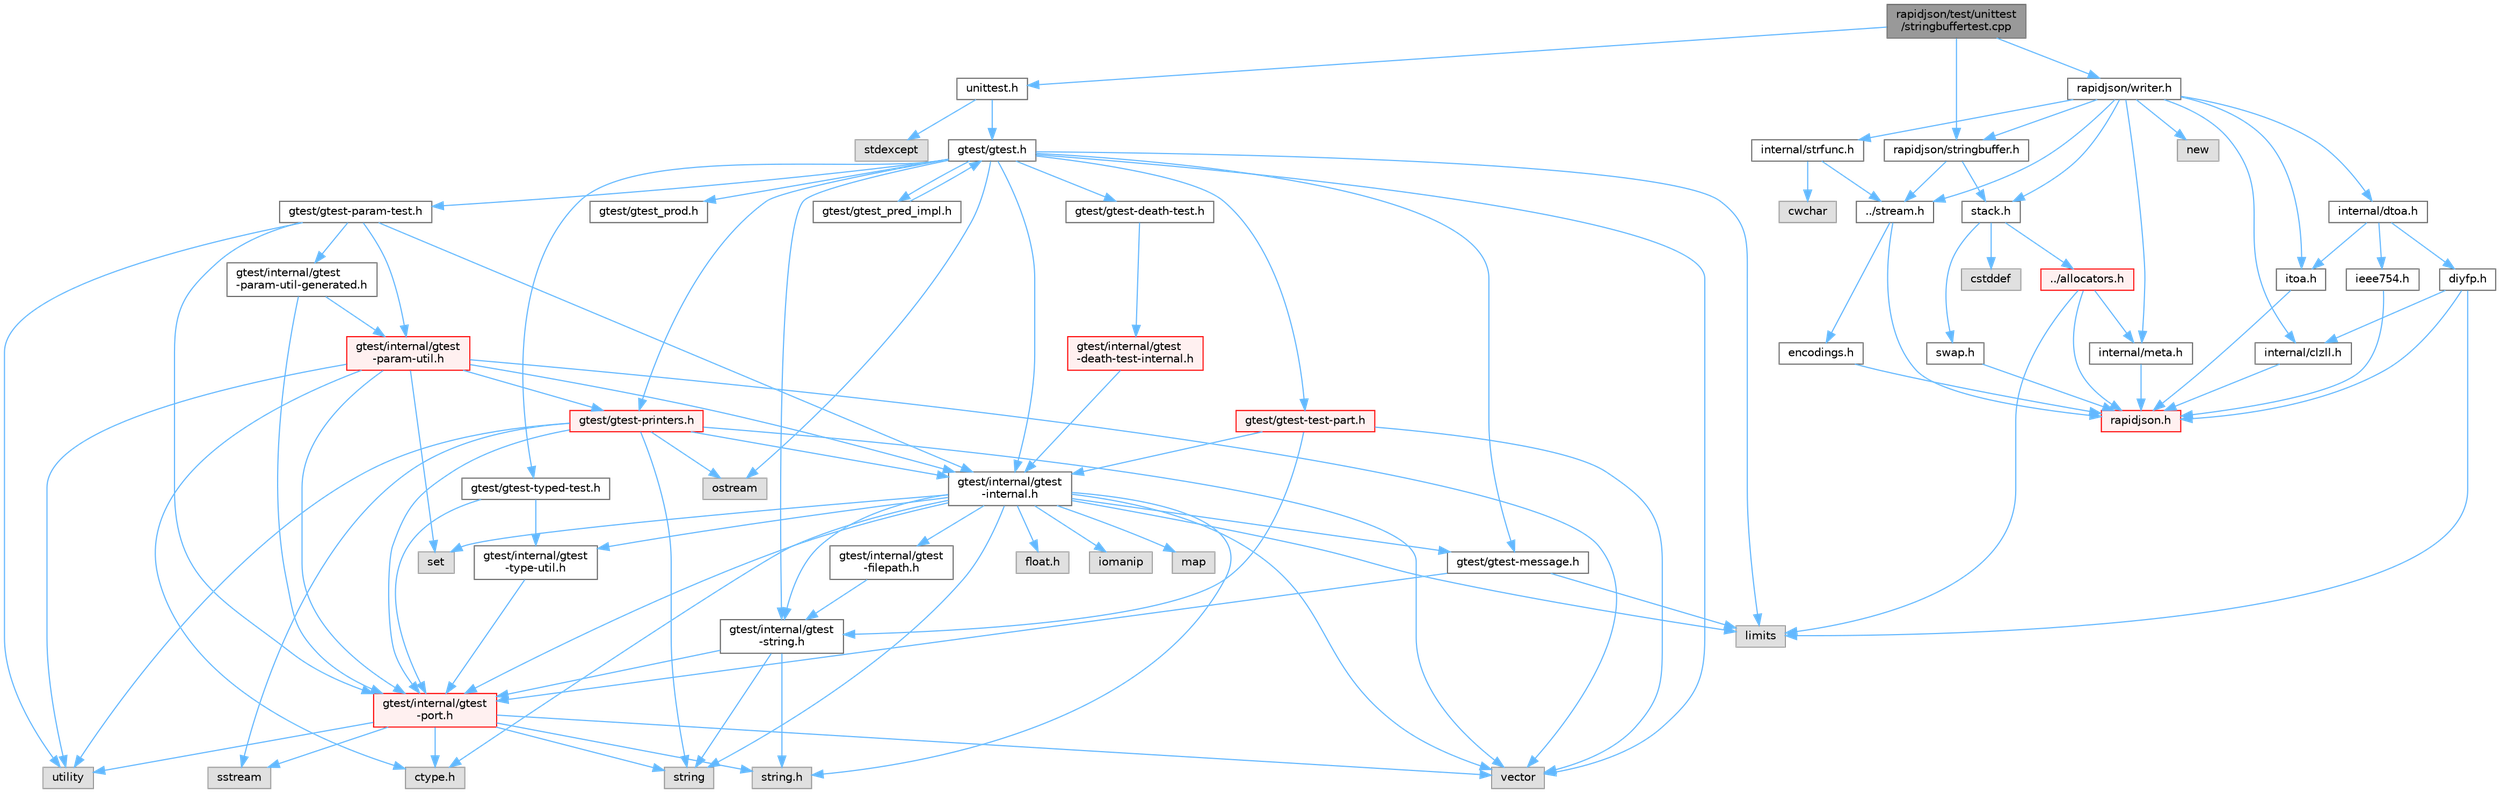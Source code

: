digraph "rapidjson/test/unittest/stringbuffertest.cpp"
{
 // LATEX_PDF_SIZE
  bgcolor="transparent";
  edge [fontname=Helvetica,fontsize=10,labelfontname=Helvetica,labelfontsize=10];
  node [fontname=Helvetica,fontsize=10,shape=box,height=0.2,width=0.4];
  Node1 [id="Node000001",label="rapidjson/test/unittest\l/stringbuffertest.cpp",height=0.2,width=0.4,color="gray40", fillcolor="grey60", style="filled", fontcolor="black",tooltip=" "];
  Node1 -> Node2 [id="edge1_Node000001_Node000002",color="steelblue1",style="solid",tooltip=" "];
  Node2 [id="Node000002",label="unittest.h",height=0.2,width=0.4,color="grey40", fillcolor="white", style="filled",URL="$unittest_8h.html",tooltip=" "];
  Node2 -> Node3 [id="edge2_Node000002_Node000003",color="steelblue1",style="solid",tooltip=" "];
  Node3 [id="Node000003",label="gtest/gtest.h",height=0.2,width=0.4,color="grey40", fillcolor="white", style="filled",URL="$gtest_8h.html",tooltip=" "];
  Node3 -> Node4 [id="edge3_Node000003_Node000004",color="steelblue1",style="solid",tooltip=" "];
  Node4 [id="Node000004",label="limits",height=0.2,width=0.4,color="grey60", fillcolor="#E0E0E0", style="filled",tooltip=" "];
  Node3 -> Node5 [id="edge4_Node000003_Node000005",color="steelblue1",style="solid",tooltip=" "];
  Node5 [id="Node000005",label="ostream",height=0.2,width=0.4,color="grey60", fillcolor="#E0E0E0", style="filled",tooltip=" "];
  Node3 -> Node6 [id="edge5_Node000003_Node000006",color="steelblue1",style="solid",tooltip=" "];
  Node6 [id="Node000006",label="vector",height=0.2,width=0.4,color="grey60", fillcolor="#E0E0E0", style="filled",tooltip=" "];
  Node3 -> Node7 [id="edge6_Node000003_Node000007",color="steelblue1",style="solid",tooltip=" "];
  Node7 [id="Node000007",label="gtest/internal/gtest\l-internal.h",height=0.2,width=0.4,color="grey40", fillcolor="white", style="filled",URL="$gtest-internal_8h.html",tooltip=" "];
  Node7 -> Node8 [id="edge7_Node000007_Node000008",color="steelblue1",style="solid",tooltip=" "];
  Node8 [id="Node000008",label="gtest/internal/gtest\l-port.h",height=0.2,width=0.4,color="red", fillcolor="#FFF0F0", style="filled",URL="$gtest-port_8h.html",tooltip=" "];
  Node8 -> Node9 [id="edge8_Node000008_Node000009",color="steelblue1",style="solid",tooltip=" "];
  Node9 [id="Node000009",label="ctype.h",height=0.2,width=0.4,color="grey60", fillcolor="#E0E0E0", style="filled",tooltip=" "];
  Node8 -> Node13 [id="edge9_Node000008_Node000013",color="steelblue1",style="solid",tooltip=" "];
  Node13 [id="Node000013",label="string.h",height=0.2,width=0.4,color="grey60", fillcolor="#E0E0E0", style="filled",tooltip=" "];
  Node8 -> Node16 [id="edge10_Node000008_Node000016",color="steelblue1",style="solid",tooltip=" "];
  Node16 [id="Node000016",label="string",height=0.2,width=0.4,color="grey60", fillcolor="#E0E0E0", style="filled",tooltip=" "];
  Node8 -> Node19 [id="edge11_Node000008_Node000019",color="steelblue1",style="solid",tooltip=" "];
  Node19 [id="Node000019",label="sstream",height=0.2,width=0.4,color="grey60", fillcolor="#E0E0E0", style="filled",tooltip=" "];
  Node8 -> Node20 [id="edge12_Node000008_Node000020",color="steelblue1",style="solid",tooltip=" "];
  Node20 [id="Node000020",label="utility",height=0.2,width=0.4,color="grey60", fillcolor="#E0E0E0", style="filled",tooltip=" "];
  Node8 -> Node6 [id="edge13_Node000008_Node000006",color="steelblue1",style="solid",tooltip=" "];
  Node7 -> Node9 [id="edge14_Node000007_Node000009",color="steelblue1",style="solid",tooltip=" "];
  Node7 -> Node40 [id="edge15_Node000007_Node000040",color="steelblue1",style="solid",tooltip=" "];
  Node40 [id="Node000040",label="float.h",height=0.2,width=0.4,color="grey60", fillcolor="#E0E0E0", style="filled",tooltip=" "];
  Node7 -> Node13 [id="edge16_Node000007_Node000013",color="steelblue1",style="solid",tooltip=" "];
  Node7 -> Node41 [id="edge17_Node000007_Node000041",color="steelblue1",style="solid",tooltip=" "];
  Node41 [id="Node000041",label="iomanip",height=0.2,width=0.4,color="grey60", fillcolor="#E0E0E0", style="filled",tooltip=" "];
  Node7 -> Node4 [id="edge18_Node000007_Node000004",color="steelblue1",style="solid",tooltip=" "];
  Node7 -> Node42 [id="edge19_Node000007_Node000042",color="steelblue1",style="solid",tooltip=" "];
  Node42 [id="Node000042",label="map",height=0.2,width=0.4,color="grey60", fillcolor="#E0E0E0", style="filled",tooltip=" "];
  Node7 -> Node43 [id="edge20_Node000007_Node000043",color="steelblue1",style="solid",tooltip=" "];
  Node43 [id="Node000043",label="set",height=0.2,width=0.4,color="grey60", fillcolor="#E0E0E0", style="filled",tooltip=" "];
  Node7 -> Node16 [id="edge21_Node000007_Node000016",color="steelblue1",style="solid",tooltip=" "];
  Node7 -> Node6 [id="edge22_Node000007_Node000006",color="steelblue1",style="solid",tooltip=" "];
  Node7 -> Node44 [id="edge23_Node000007_Node000044",color="steelblue1",style="solid",tooltip=" "];
  Node44 [id="Node000044",label="gtest/gtest-message.h",height=0.2,width=0.4,color="grey40", fillcolor="white", style="filled",URL="$gtest-message_8h.html",tooltip=" "];
  Node44 -> Node4 [id="edge24_Node000044_Node000004",color="steelblue1",style="solid",tooltip=" "];
  Node44 -> Node8 [id="edge25_Node000044_Node000008",color="steelblue1",style="solid",tooltip=" "];
  Node7 -> Node45 [id="edge26_Node000007_Node000045",color="steelblue1",style="solid",tooltip=" "];
  Node45 [id="Node000045",label="gtest/internal/gtest\l-filepath.h",height=0.2,width=0.4,color="grey40", fillcolor="white", style="filled",URL="$gtest-filepath_8h.html",tooltip=" "];
  Node45 -> Node46 [id="edge27_Node000045_Node000046",color="steelblue1",style="solid",tooltip=" "];
  Node46 [id="Node000046",label="gtest/internal/gtest\l-string.h",height=0.2,width=0.4,color="grey40", fillcolor="white", style="filled",URL="$gtest-string_8h.html",tooltip=" "];
  Node46 -> Node13 [id="edge28_Node000046_Node000013",color="steelblue1",style="solid",tooltip=" "];
  Node46 -> Node16 [id="edge29_Node000046_Node000016",color="steelblue1",style="solid",tooltip=" "];
  Node46 -> Node8 [id="edge30_Node000046_Node000008",color="steelblue1",style="solid",tooltip=" "];
  Node7 -> Node46 [id="edge31_Node000007_Node000046",color="steelblue1",style="solid",tooltip=" "];
  Node7 -> Node47 [id="edge32_Node000007_Node000047",color="steelblue1",style="solid",tooltip=" "];
  Node47 [id="Node000047",label="gtest/internal/gtest\l-type-util.h",height=0.2,width=0.4,color="grey40", fillcolor="white", style="filled",URL="$gtest-type-util_8h.html",tooltip=" "];
  Node47 -> Node8 [id="edge33_Node000047_Node000008",color="steelblue1",style="solid",tooltip=" "];
  Node3 -> Node46 [id="edge34_Node000003_Node000046",color="steelblue1",style="solid",tooltip=" "];
  Node3 -> Node48 [id="edge35_Node000003_Node000048",color="steelblue1",style="solid",tooltip=" "];
  Node48 [id="Node000048",label="gtest/gtest-death-test.h",height=0.2,width=0.4,color="grey40", fillcolor="white", style="filled",URL="$gtest-death-test_8h.html",tooltip=" "];
  Node48 -> Node49 [id="edge36_Node000048_Node000049",color="steelblue1",style="solid",tooltip=" "];
  Node49 [id="Node000049",label="gtest/internal/gtest\l-death-test-internal.h",height=0.2,width=0.4,color="red", fillcolor="#FFF0F0", style="filled",URL="$gtest-death-test-internal_8h.html",tooltip=" "];
  Node49 -> Node7 [id="edge37_Node000049_Node000007",color="steelblue1",style="solid",tooltip=" "];
  Node3 -> Node44 [id="edge38_Node000003_Node000044",color="steelblue1",style="solid",tooltip=" "];
  Node3 -> Node50 [id="edge39_Node000003_Node000050",color="steelblue1",style="solid",tooltip=" "];
  Node50 [id="Node000050",label="gtest/gtest-param-test.h",height=0.2,width=0.4,color="grey40", fillcolor="white", style="filled",URL="$gtest-param-test_8h.html",tooltip=" "];
  Node50 -> Node8 [id="edge40_Node000050_Node000008",color="steelblue1",style="solid",tooltip=" "];
  Node50 -> Node20 [id="edge41_Node000050_Node000020",color="steelblue1",style="solid",tooltip=" "];
  Node50 -> Node7 [id="edge42_Node000050_Node000007",color="steelblue1",style="solid",tooltip=" "];
  Node50 -> Node51 [id="edge43_Node000050_Node000051",color="steelblue1",style="solid",tooltip=" "];
  Node51 [id="Node000051",label="gtest/internal/gtest\l-param-util.h",height=0.2,width=0.4,color="red", fillcolor="#FFF0F0", style="filled",URL="$gtest-param-util_8h.html",tooltip=" "];
  Node51 -> Node9 [id="edge44_Node000051_Node000009",color="steelblue1",style="solid",tooltip=" "];
  Node51 -> Node43 [id="edge45_Node000051_Node000043",color="steelblue1",style="solid",tooltip=" "];
  Node51 -> Node20 [id="edge46_Node000051_Node000020",color="steelblue1",style="solid",tooltip=" "];
  Node51 -> Node6 [id="edge47_Node000051_Node000006",color="steelblue1",style="solid",tooltip=" "];
  Node51 -> Node7 [id="edge48_Node000051_Node000007",color="steelblue1",style="solid",tooltip=" "];
  Node51 -> Node8 [id="edge49_Node000051_Node000008",color="steelblue1",style="solid",tooltip=" "];
  Node51 -> Node55 [id="edge50_Node000051_Node000055",color="steelblue1",style="solid",tooltip=" "];
  Node55 [id="Node000055",label="gtest/gtest-printers.h",height=0.2,width=0.4,color="red", fillcolor="#FFF0F0", style="filled",URL="$gtest-printers_8h.html",tooltip=" "];
  Node55 -> Node5 [id="edge51_Node000055_Node000005",color="steelblue1",style="solid",tooltip=" "];
  Node55 -> Node19 [id="edge52_Node000055_Node000019",color="steelblue1",style="solid",tooltip=" "];
  Node55 -> Node16 [id="edge53_Node000055_Node000016",color="steelblue1",style="solid",tooltip=" "];
  Node55 -> Node20 [id="edge54_Node000055_Node000020",color="steelblue1",style="solid",tooltip=" "];
  Node55 -> Node6 [id="edge55_Node000055_Node000006",color="steelblue1",style="solid",tooltip=" "];
  Node55 -> Node8 [id="edge56_Node000055_Node000008",color="steelblue1",style="solid",tooltip=" "];
  Node55 -> Node7 [id="edge57_Node000055_Node000007",color="steelblue1",style="solid",tooltip=" "];
  Node50 -> Node57 [id="edge58_Node000050_Node000057",color="steelblue1",style="solid",tooltip=" "];
  Node57 [id="Node000057",label="gtest/internal/gtest\l-param-util-generated.h",height=0.2,width=0.4,color="grey40", fillcolor="white", style="filled",URL="$gtest-param-util-generated_8h.html",tooltip=" "];
  Node57 -> Node51 [id="edge59_Node000057_Node000051",color="steelblue1",style="solid",tooltip=" "];
  Node57 -> Node8 [id="edge60_Node000057_Node000008",color="steelblue1",style="solid",tooltip=" "];
  Node3 -> Node55 [id="edge61_Node000003_Node000055",color="steelblue1",style="solid",tooltip=" "];
  Node3 -> Node58 [id="edge62_Node000003_Node000058",color="steelblue1",style="solid",tooltip=" "];
  Node58 [id="Node000058",label="gtest/gtest_prod.h",height=0.2,width=0.4,color="grey40", fillcolor="white", style="filled",URL="$gtest__prod_8h.html",tooltip=" "];
  Node3 -> Node59 [id="edge63_Node000003_Node000059",color="steelblue1",style="solid",tooltip=" "];
  Node59 [id="Node000059",label="gtest/gtest-test-part.h",height=0.2,width=0.4,color="red", fillcolor="#FFF0F0", style="filled",URL="$gtest-test-part_8h.html",tooltip=" "];
  Node59 -> Node6 [id="edge64_Node000059_Node000006",color="steelblue1",style="solid",tooltip=" "];
  Node59 -> Node7 [id="edge65_Node000059_Node000007",color="steelblue1",style="solid",tooltip=" "];
  Node59 -> Node46 [id="edge66_Node000059_Node000046",color="steelblue1",style="solid",tooltip=" "];
  Node3 -> Node61 [id="edge67_Node000003_Node000061",color="steelblue1",style="solid",tooltip=" "];
  Node61 [id="Node000061",label="gtest/gtest-typed-test.h",height=0.2,width=0.4,color="grey40", fillcolor="white", style="filled",URL="$gtest-typed-test_8h.html",tooltip=" "];
  Node61 -> Node8 [id="edge68_Node000061_Node000008",color="steelblue1",style="solid",tooltip=" "];
  Node61 -> Node47 [id="edge69_Node000061_Node000047",color="steelblue1",style="solid",tooltip=" "];
  Node3 -> Node62 [id="edge70_Node000003_Node000062",color="steelblue1",style="solid",tooltip=" "];
  Node62 [id="Node000062",label="gtest/gtest_pred_impl.h",height=0.2,width=0.4,color="grey40", fillcolor="white", style="filled",URL="$gtest__pred__impl_8h.html",tooltip=" "];
  Node62 -> Node3 [id="edge71_Node000062_Node000003",color="steelblue1",style="solid",tooltip=" "];
  Node2 -> Node63 [id="edge72_Node000002_Node000063",color="steelblue1",style="solid",tooltip=" "];
  Node63 [id="Node000063",label="stdexcept",height=0.2,width=0.4,color="grey60", fillcolor="#E0E0E0", style="filled",tooltip=" "];
  Node1 -> Node64 [id="edge73_Node000001_Node000064",color="steelblue1",style="solid",tooltip=" "];
  Node64 [id="Node000064",label="rapidjson/stringbuffer.h",height=0.2,width=0.4,color="grey40", fillcolor="white", style="filled",URL="$stringbuffer_8h.html",tooltip=" "];
  Node64 -> Node33 [id="edge74_Node000064_Node000033",color="steelblue1",style="solid",tooltip=" "];
  Node33 [id="Node000033",label="../stream.h",height=0.2,width=0.4,color="grey40", fillcolor="white", style="filled",URL="$stream_8h.html",tooltip=" "];
  Node33 -> Node27 [id="edge75_Node000033_Node000027",color="steelblue1",style="solid",tooltip=" "];
  Node27 [id="Node000027",label="rapidjson.h",height=0.2,width=0.4,color="red", fillcolor="#FFF0F0", style="filled",URL="$rapidjson_8h.html",tooltip="common definitions and configuration"];
  Node33 -> Node34 [id="edge76_Node000033_Node000034",color="steelblue1",style="solid",tooltip=" "];
  Node34 [id="Node000034",label="encodings.h",height=0.2,width=0.4,color="grey40", fillcolor="white", style="filled",URL="$encodings_8h.html",tooltip=" "];
  Node34 -> Node27 [id="edge77_Node000034_Node000027",color="steelblue1",style="solid",tooltip=" "];
  Node64 -> Node35 [id="edge78_Node000064_Node000035",color="steelblue1",style="solid",tooltip=" "];
  Node35 [id="Node000035",label="stack.h",height=0.2,width=0.4,color="grey40", fillcolor="white", style="filled",URL="$stack_8h.html",tooltip=" "];
  Node35 -> Node26 [id="edge79_Node000035_Node000026",color="steelblue1",style="solid",tooltip=" "];
  Node26 [id="Node000026",label="../allocators.h",height=0.2,width=0.4,color="red", fillcolor="#FFF0F0", style="filled",URL="$allocators_8h.html",tooltip=" "];
  Node26 -> Node27 [id="edge80_Node000026_Node000027",color="steelblue1",style="solid",tooltip=" "];
  Node26 -> Node31 [id="edge81_Node000026_Node000031",color="steelblue1",style="solid",tooltip=" "];
  Node31 [id="Node000031",label="internal/meta.h",height=0.2,width=0.4,color="grey40", fillcolor="white", style="filled",URL="$meta_8h.html",tooltip=" "];
  Node31 -> Node27 [id="edge82_Node000031_Node000027",color="steelblue1",style="solid",tooltip=" "];
  Node26 -> Node4 [id="edge83_Node000026_Node000004",color="steelblue1",style="solid",tooltip=" "];
  Node35 -> Node36 [id="edge84_Node000035_Node000036",color="steelblue1",style="solid",tooltip=" "];
  Node36 [id="Node000036",label="swap.h",height=0.2,width=0.4,color="grey40", fillcolor="white", style="filled",URL="$swap_8h.html",tooltip=" "];
  Node36 -> Node27 [id="edge85_Node000036_Node000027",color="steelblue1",style="solid",tooltip=" "];
  Node35 -> Node37 [id="edge86_Node000035_Node000037",color="steelblue1",style="solid",tooltip=" "];
  Node37 [id="Node000037",label="cstddef",height=0.2,width=0.4,color="grey60", fillcolor="#E0E0E0", style="filled",tooltip=" "];
  Node1 -> Node65 [id="edge87_Node000001_Node000065",color="steelblue1",style="solid",tooltip=" "];
  Node65 [id="Node000065",label="rapidjson/writer.h",height=0.2,width=0.4,color="grey40", fillcolor="white", style="filled",URL="$writer_8h.html",tooltip=" "];
  Node65 -> Node33 [id="edge88_Node000065_Node000033",color="steelblue1",style="solid",tooltip=" "];
  Node65 -> Node66 [id="edge89_Node000065_Node000066",color="steelblue1",style="solid",tooltip=" "];
  Node66 [id="Node000066",label="internal/clzll.h",height=0.2,width=0.4,color="grey40", fillcolor="white", style="filled",URL="$clzll_8h.html",tooltip=" "];
  Node66 -> Node27 [id="edge90_Node000066_Node000027",color="steelblue1",style="solid",tooltip=" "];
  Node65 -> Node31 [id="edge91_Node000065_Node000031",color="steelblue1",style="solid",tooltip=" "];
  Node65 -> Node35 [id="edge92_Node000065_Node000035",color="steelblue1",style="solid",tooltip=" "];
  Node65 -> Node67 [id="edge93_Node000065_Node000067",color="steelblue1",style="solid",tooltip=" "];
  Node67 [id="Node000067",label="internal/strfunc.h",height=0.2,width=0.4,color="grey40", fillcolor="white", style="filled",URL="$strfunc_8h.html",tooltip=" "];
  Node67 -> Node33 [id="edge94_Node000067_Node000033",color="steelblue1",style="solid",tooltip=" "];
  Node67 -> Node68 [id="edge95_Node000067_Node000068",color="steelblue1",style="solid",tooltip=" "];
  Node68 [id="Node000068",label="cwchar",height=0.2,width=0.4,color="grey60", fillcolor="#E0E0E0", style="filled",tooltip=" "];
  Node65 -> Node69 [id="edge96_Node000065_Node000069",color="steelblue1",style="solid",tooltip=" "];
  Node69 [id="Node000069",label="internal/dtoa.h",height=0.2,width=0.4,color="grey40", fillcolor="white", style="filled",URL="$dtoa_8h.html",tooltip=" "];
  Node69 -> Node70 [id="edge97_Node000069_Node000070",color="steelblue1",style="solid",tooltip=" "];
  Node70 [id="Node000070",label="itoa.h",height=0.2,width=0.4,color="grey40", fillcolor="white", style="filled",URL="$itoa_8h.html",tooltip=" "];
  Node70 -> Node27 [id="edge98_Node000070_Node000027",color="steelblue1",style="solid",tooltip=" "];
  Node69 -> Node71 [id="edge99_Node000069_Node000071",color="steelblue1",style="solid",tooltip=" "];
  Node71 [id="Node000071",label="diyfp.h",height=0.2,width=0.4,color="grey40", fillcolor="white", style="filled",URL="$diyfp_8h.html",tooltip=" "];
  Node71 -> Node27 [id="edge100_Node000071_Node000027",color="steelblue1",style="solid",tooltip=" "];
  Node71 -> Node66 [id="edge101_Node000071_Node000066",color="steelblue1",style="solid",tooltip=" "];
  Node71 -> Node4 [id="edge102_Node000071_Node000004",color="steelblue1",style="solid",tooltip=" "];
  Node69 -> Node72 [id="edge103_Node000069_Node000072",color="steelblue1",style="solid",tooltip=" "];
  Node72 [id="Node000072",label="ieee754.h",height=0.2,width=0.4,color="grey40", fillcolor="white", style="filled",URL="$ieee754_8h.html",tooltip=" "];
  Node72 -> Node27 [id="edge104_Node000072_Node000027",color="steelblue1",style="solid",tooltip=" "];
  Node65 -> Node70 [id="edge105_Node000065_Node000070",color="steelblue1",style="solid",tooltip=" "];
  Node65 -> Node64 [id="edge106_Node000065_Node000064",color="steelblue1",style="solid",tooltip=" "];
  Node65 -> Node73 [id="edge107_Node000065_Node000073",color="steelblue1",style="solid",tooltip=" "];
  Node73 [id="Node000073",label="new",height=0.2,width=0.4,color="grey60", fillcolor="#E0E0E0", style="filled",tooltip=" "];
}
